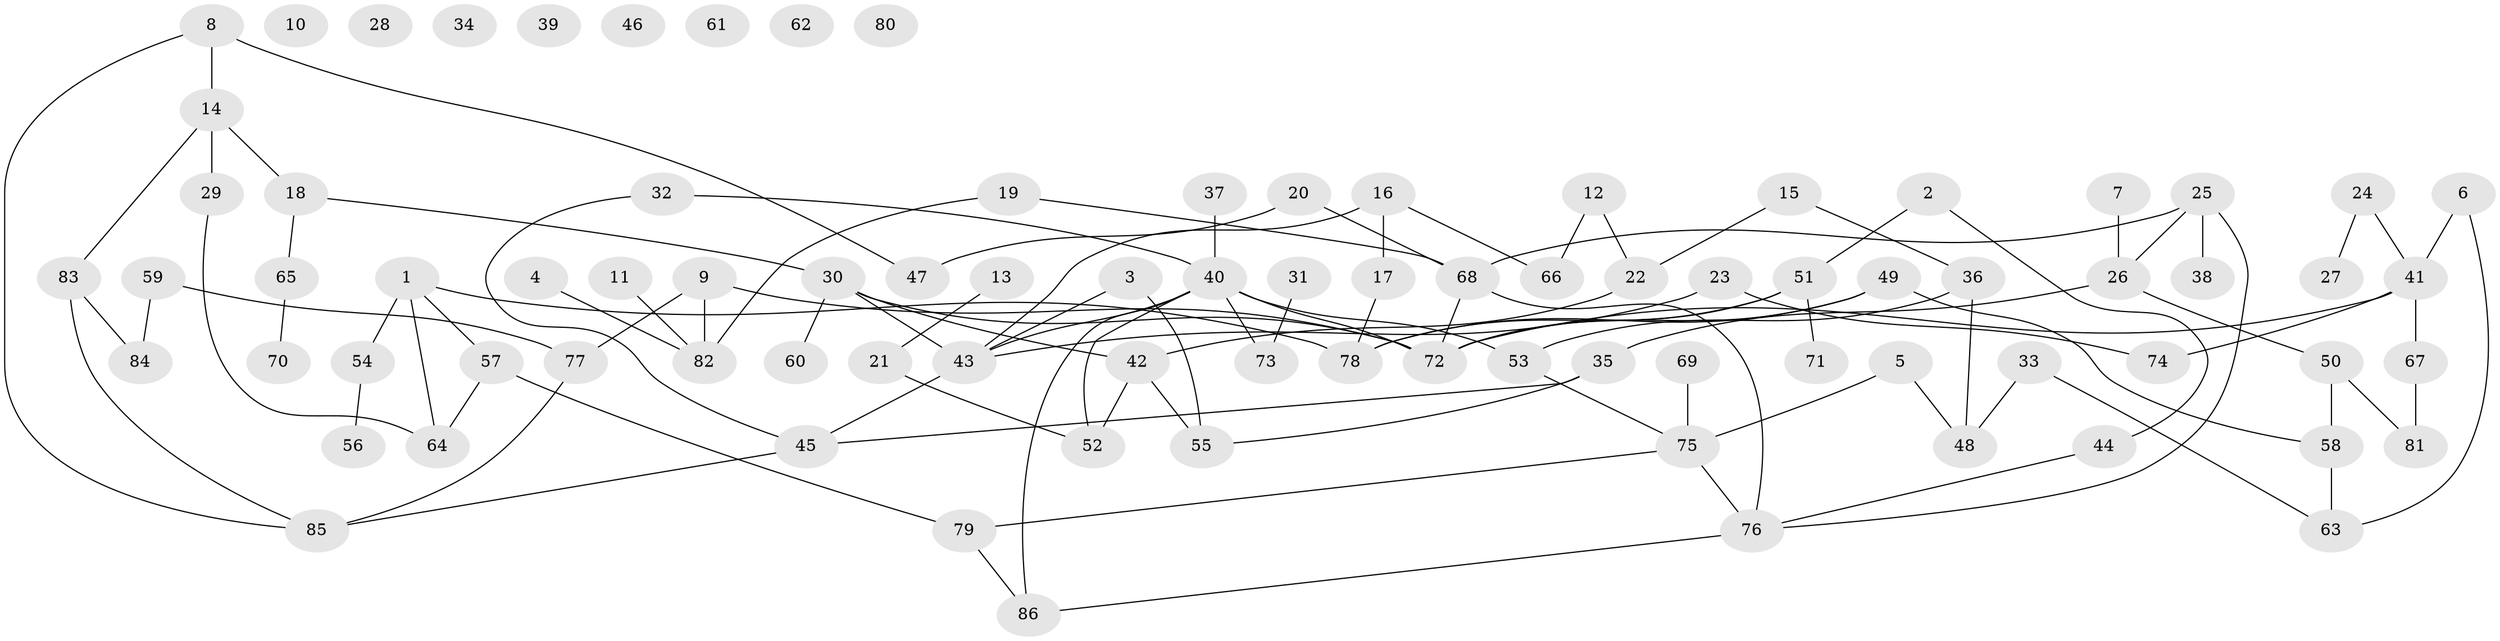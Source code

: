 // coarse degree distribution, {4: 0.2222222222222222, 5: 0.1111111111111111, 1: 0.1111111111111111, 10: 0.037037037037037035, 3: 0.3333333333333333, 6: 0.037037037037037035, 2: 0.07407407407407407, 8: 0.037037037037037035, 7: 0.037037037037037035}
// Generated by graph-tools (version 1.1) at 2025/48/03/04/25 22:48:32]
// undirected, 86 vertices, 107 edges
graph export_dot {
  node [color=gray90,style=filled];
  1;
  2;
  3;
  4;
  5;
  6;
  7;
  8;
  9;
  10;
  11;
  12;
  13;
  14;
  15;
  16;
  17;
  18;
  19;
  20;
  21;
  22;
  23;
  24;
  25;
  26;
  27;
  28;
  29;
  30;
  31;
  32;
  33;
  34;
  35;
  36;
  37;
  38;
  39;
  40;
  41;
  42;
  43;
  44;
  45;
  46;
  47;
  48;
  49;
  50;
  51;
  52;
  53;
  54;
  55;
  56;
  57;
  58;
  59;
  60;
  61;
  62;
  63;
  64;
  65;
  66;
  67;
  68;
  69;
  70;
  71;
  72;
  73;
  74;
  75;
  76;
  77;
  78;
  79;
  80;
  81;
  82;
  83;
  84;
  85;
  86;
  1 -- 54;
  1 -- 57;
  1 -- 64;
  1 -- 78;
  2 -- 44;
  2 -- 51;
  3 -- 43;
  3 -- 55;
  4 -- 82;
  5 -- 48;
  5 -- 75;
  6 -- 41;
  6 -- 63;
  7 -- 26;
  8 -- 14;
  8 -- 47;
  8 -- 85;
  9 -- 72;
  9 -- 77;
  9 -- 82;
  11 -- 82;
  12 -- 22;
  12 -- 66;
  13 -- 21;
  14 -- 18;
  14 -- 29;
  14 -- 83;
  15 -- 22;
  15 -- 36;
  16 -- 17;
  16 -- 43;
  16 -- 66;
  17 -- 78;
  18 -- 30;
  18 -- 65;
  19 -- 68;
  19 -- 82;
  20 -- 47;
  20 -- 68;
  21 -- 52;
  22 -- 42;
  23 -- 43;
  23 -- 74;
  24 -- 27;
  24 -- 41;
  25 -- 26;
  25 -- 38;
  25 -- 68;
  25 -- 76;
  26 -- 35;
  26 -- 50;
  29 -- 64;
  30 -- 42;
  30 -- 43;
  30 -- 60;
  30 -- 72;
  31 -- 73;
  32 -- 40;
  32 -- 45;
  33 -- 48;
  33 -- 63;
  35 -- 45;
  35 -- 55;
  36 -- 48;
  36 -- 53;
  37 -- 40;
  40 -- 43;
  40 -- 52;
  40 -- 53;
  40 -- 72;
  40 -- 73;
  40 -- 86;
  41 -- 67;
  41 -- 72;
  41 -- 74;
  42 -- 52;
  42 -- 55;
  43 -- 45;
  44 -- 76;
  45 -- 85;
  49 -- 58;
  49 -- 72;
  49 -- 78;
  50 -- 58;
  50 -- 81;
  51 -- 71;
  51 -- 72;
  51 -- 78;
  53 -- 75;
  54 -- 56;
  57 -- 64;
  57 -- 79;
  58 -- 63;
  59 -- 77;
  59 -- 84;
  65 -- 70;
  67 -- 81;
  68 -- 72;
  68 -- 76;
  69 -- 75;
  75 -- 76;
  75 -- 79;
  76 -- 86;
  77 -- 85;
  79 -- 86;
  83 -- 84;
  83 -- 85;
}
